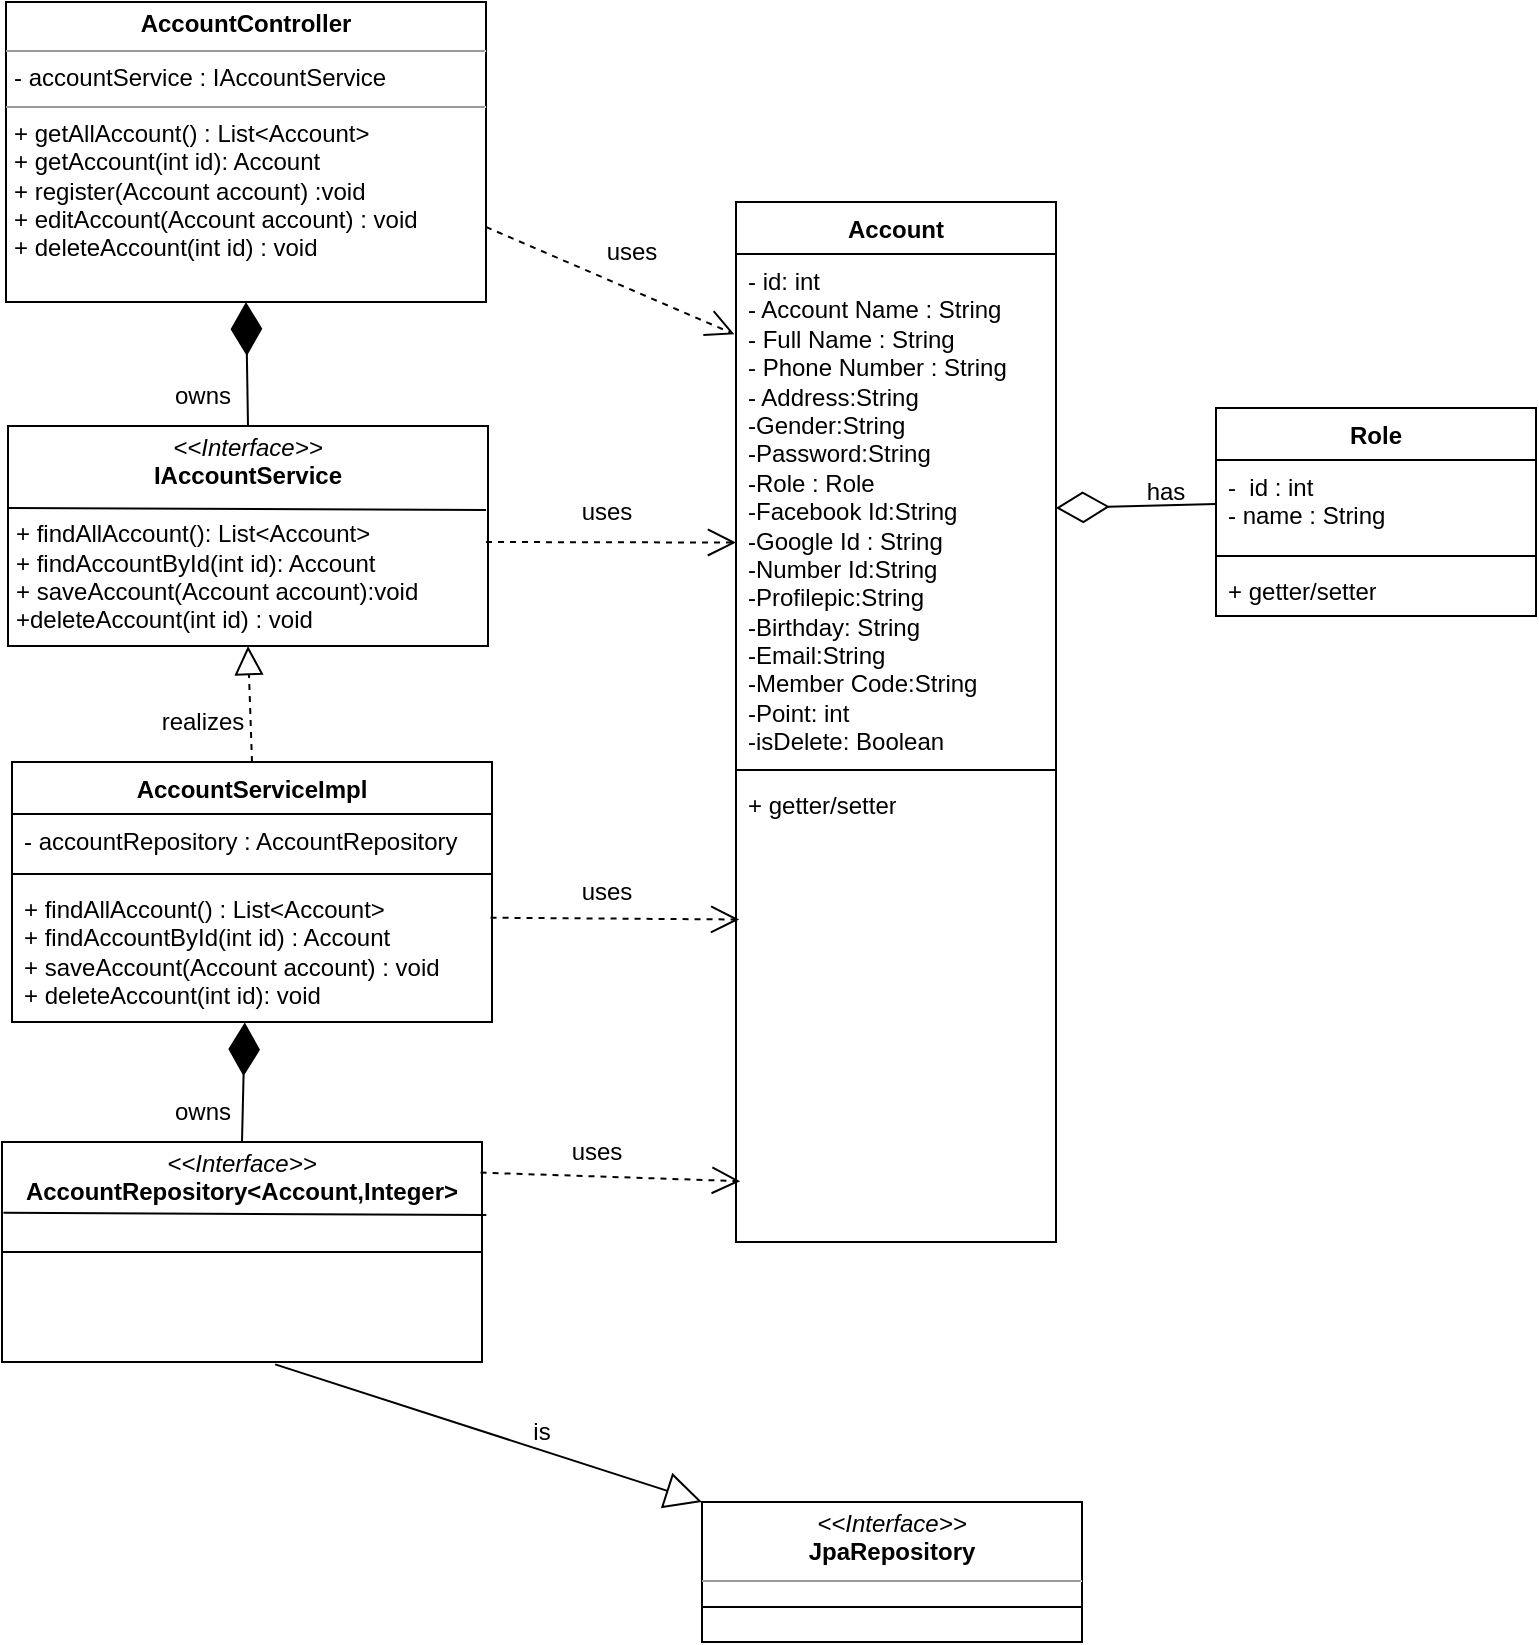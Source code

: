 <mxfile version="23.1.5" type="device">
  <diagram name="Page-1" id="wfQBV59vK6GDWqCGFUPT">
    <mxGraphModel dx="1674" dy="-2464" grid="1" gridSize="10" guides="1" tooltips="1" connect="1" arrows="1" fold="1" page="1" pageScale="1" pageWidth="850" pageHeight="1100" math="0" shadow="0">
      <root>
        <mxCell id="0" />
        <mxCell id="1" parent="0" />
        <mxCell id="ISm0Hwheom98W5sGzFwH-1" value="Account" style="swimlane;fontStyle=1;align=center;verticalAlign=top;childLayout=stackLayout;horizontal=1;startSize=26;horizontalStack=0;resizeParent=1;resizeParentMax=0;resizeLast=0;collapsible=1;marginBottom=0;whiteSpace=wrap;html=1;" parent="1" vertex="1">
          <mxGeometry x="405" y="3410" width="160" height="520" as="geometry">
            <mxRectangle x="405" y="3410" width="90" height="30" as="alternateBounds" />
          </mxGeometry>
        </mxCell>
        <mxCell id="ISm0Hwheom98W5sGzFwH-2" value="- id: int&lt;br&gt;- Account Name : String&lt;br&gt;- Full Name : String&lt;br&gt;- Phone Number : String&amp;nbsp;&lt;br&gt;- Address:String&lt;br&gt;-Gender:String&lt;br&gt;-Password:String&lt;br&gt;-Role : Role&lt;br&gt;-Facebook Id:String&lt;br&gt;-Google Id : String&lt;br&gt;-Number Id:String&lt;br&gt;-Profilepic:String&lt;br&gt;-Birthday: String&lt;br&gt;-Email:String&lt;br&gt;-Member Code:String&lt;br&gt;-Point: int&lt;br&gt;-isDelete: Boolean&lt;div&gt;&lt;br&gt;&lt;/div&gt;" style="text;strokeColor=none;fillColor=none;align=left;verticalAlign=top;spacingLeft=4;spacingRight=4;overflow=hidden;rotatable=0;points=[[0,0.5],[1,0.5]];portConstraint=eastwest;whiteSpace=wrap;html=1;" parent="ISm0Hwheom98W5sGzFwH-1" vertex="1">
          <mxGeometry y="26" width="160" height="254" as="geometry" />
        </mxCell>
        <mxCell id="ISm0Hwheom98W5sGzFwH-3" value="" style="line;strokeWidth=1;fillColor=none;align=left;verticalAlign=middle;spacingTop=-1;spacingLeft=3;spacingRight=3;rotatable=0;labelPosition=right;points=[];portConstraint=eastwest;strokeColor=inherit;" parent="ISm0Hwheom98W5sGzFwH-1" vertex="1">
          <mxGeometry y="280" width="160" height="8" as="geometry" />
        </mxCell>
        <mxCell id="ISm0Hwheom98W5sGzFwH-4" value="+ getter/setter" style="text;strokeColor=none;fillColor=none;align=left;verticalAlign=top;spacingLeft=4;spacingRight=4;overflow=hidden;rotatable=0;points=[[0,0.5],[1,0.5]];portConstraint=eastwest;whiteSpace=wrap;html=1;" parent="ISm0Hwheom98W5sGzFwH-1" vertex="1">
          <mxGeometry y="288" width="160" height="232" as="geometry" />
        </mxCell>
        <mxCell id="ISm0Hwheom98W5sGzFwH-5" value="&lt;p style=&quot;margin:0px;margin-top:4px;text-align:center;&quot;&gt;&lt;i&gt;&amp;lt;&amp;lt;Interface&amp;gt;&amp;gt;&lt;b&gt;&lt;br&gt;&lt;/b&gt;&lt;/i&gt;&lt;b&gt;IAccountService&lt;/b&gt;&lt;/p&gt;&lt;p style=&quot;margin:0px;margin-left:4px;&quot;&gt;&lt;br&gt;&lt;/p&gt;&lt;p style=&quot;margin:0px;margin-left:4px;&quot;&gt;+ findAllAccount(): List&amp;lt;Account&amp;gt;&lt;br&gt;+ findAccountById(int id): Account&lt;br&gt;+ saveAccount(Account account):void&lt;br&gt;+deleteAccount(int id) : void&lt;/p&gt;&lt;p style=&quot;margin:0px;margin-left:4px;&quot;&gt;&lt;br&gt;&lt;/p&gt;" style="verticalAlign=top;align=left;overflow=fill;fontSize=12;fontFamily=Helvetica;html=1;whiteSpace=wrap;" parent="1" vertex="1">
          <mxGeometry x="41" y="3522" width="240" height="110" as="geometry" />
        </mxCell>
        <mxCell id="ISm0Hwheom98W5sGzFwH-6" value="&lt;p style=&quot;margin:0px;margin-top:4px;text-align:center;&quot;&gt;&lt;b&gt;AccountController&lt;/b&gt;&lt;/p&gt;&lt;hr size=&quot;1&quot;&gt;&lt;p style=&quot;margin:0px;margin-left:4px;&quot;&gt;- accountService : IAccountService&lt;/p&gt;&lt;hr size=&quot;1&quot;&gt;&lt;p style=&quot;margin:0px;margin-left:4px;&quot;&gt;+ getAllAccount() : List&amp;lt;Account&amp;gt;&lt;br&gt;+ getAccount(int id): Account&lt;br&gt;+ register(Account account) :void&lt;br&gt;+ editAccount(Account account) : void&lt;br&gt;+ deleteAccount(int id) : void&lt;br&gt;&lt;br&gt;&lt;/p&gt;" style="verticalAlign=top;align=left;overflow=fill;fontSize=12;fontFamily=Helvetica;html=1;whiteSpace=wrap;" parent="1" vertex="1">
          <mxGeometry x="40" y="3310" width="240" height="150" as="geometry" />
        </mxCell>
        <mxCell id="ISm0Hwheom98W5sGzFwH-7" style="edgeStyle=orthogonalEdgeStyle;rounded=0;orthogonalLoop=1;jettySize=auto;html=1;exitX=0.5;exitY=1;exitDx=0;exitDy=0;" parent="1" source="ISm0Hwheom98W5sGzFwH-6" target="ISm0Hwheom98W5sGzFwH-6" edge="1">
          <mxGeometry relative="1" as="geometry" />
        </mxCell>
        <mxCell id="ISm0Hwheom98W5sGzFwH-8" value="" style="endArrow=diamondThin;endFill=1;endSize=24;html=1;rounded=0;exitX=0.5;exitY=0;exitDx=0;exitDy=0;entryX=0.5;entryY=1;entryDx=0;entryDy=0;" parent="1" source="ISm0Hwheom98W5sGzFwH-5" target="ISm0Hwheom98W5sGzFwH-6" edge="1">
          <mxGeometry width="160" relative="1" as="geometry">
            <mxPoint x="160" y="3520" as="sourcePoint" />
            <mxPoint x="320" y="3520" as="targetPoint" />
          </mxGeometry>
        </mxCell>
        <mxCell id="ISm0Hwheom98W5sGzFwH-9" value="owns" style="text;html=1;align=center;verticalAlign=middle;resizable=0;points=[];autosize=1;strokeColor=none;fillColor=none;" parent="1" vertex="1">
          <mxGeometry x="113" y="3492" width="50" height="30" as="geometry" />
        </mxCell>
        <mxCell id="ISm0Hwheom98W5sGzFwH-10" value="AccountServiceImpl" style="swimlane;fontStyle=1;align=center;verticalAlign=top;childLayout=stackLayout;horizontal=1;startSize=26;horizontalStack=0;resizeParent=1;resizeParentMax=0;resizeLast=0;collapsible=1;marginBottom=0;whiteSpace=wrap;html=1;" parent="1" vertex="1">
          <mxGeometry x="43" y="3690" width="240" height="130" as="geometry">
            <mxRectangle x="40" y="3760" width="100" height="30" as="alternateBounds" />
          </mxGeometry>
        </mxCell>
        <mxCell id="ISm0Hwheom98W5sGzFwH-11" value="- accountRepository : AccountRepository" style="text;strokeColor=none;fillColor=none;align=left;verticalAlign=top;spacingLeft=4;spacingRight=4;overflow=hidden;rotatable=0;points=[[0,0.5],[1,0.5]];portConstraint=eastwest;whiteSpace=wrap;html=1;" parent="ISm0Hwheom98W5sGzFwH-10" vertex="1">
          <mxGeometry y="26" width="240" height="26" as="geometry" />
        </mxCell>
        <mxCell id="ISm0Hwheom98W5sGzFwH-12" value="" style="line;strokeWidth=1;fillColor=none;align=left;verticalAlign=middle;spacingTop=-1;spacingLeft=3;spacingRight=3;rotatable=0;labelPosition=right;points=[];portConstraint=eastwest;strokeColor=inherit;" parent="ISm0Hwheom98W5sGzFwH-10" vertex="1">
          <mxGeometry y="52" width="240" height="8" as="geometry" />
        </mxCell>
        <mxCell id="ISm0Hwheom98W5sGzFwH-13" value="+ findAllAccount() : List&amp;lt;Account&amp;gt;&lt;br&gt;+ findAccountById(int id) : Account&lt;br&gt;+ saveAccount(Account account) : void&lt;br&gt;+ deleteAccount(int id): void" style="text;strokeColor=none;fillColor=none;align=left;verticalAlign=top;spacingLeft=4;spacingRight=4;overflow=hidden;rotatable=0;points=[[0,0.5],[1,0.5]];portConstraint=eastwest;whiteSpace=wrap;html=1;" parent="ISm0Hwheom98W5sGzFwH-10" vertex="1">
          <mxGeometry y="60" width="240" height="70" as="geometry" />
        </mxCell>
        <mxCell id="ISm0Hwheom98W5sGzFwH-14" value="realizes" style="text;html=1;align=center;verticalAlign=middle;resizable=0;points=[];autosize=1;strokeColor=none;fillColor=none;" parent="1" vertex="1">
          <mxGeometry x="108" y="3655" width="60" height="30" as="geometry" />
        </mxCell>
        <mxCell id="ISm0Hwheom98W5sGzFwH-15" value="" style="endArrow=open;endSize=12;dashed=1;html=1;rounded=0;entryX=0;entryY=0.568;entryDx=0;entryDy=0;entryPerimeter=0;" parent="1" target="ISm0Hwheom98W5sGzFwH-2" edge="1">
          <mxGeometry width="160" relative="1" as="geometry">
            <mxPoint x="280" y="3580" as="sourcePoint" />
            <mxPoint x="360" y="3580" as="targetPoint" />
          </mxGeometry>
        </mxCell>
        <mxCell id="ISm0Hwheom98W5sGzFwH-16" value="uses" style="text;html=1;align=center;verticalAlign=middle;resizable=0;points=[];autosize=1;strokeColor=none;fillColor=none;" parent="1" vertex="1">
          <mxGeometry x="315" y="3550" width="50" height="30" as="geometry" />
        </mxCell>
        <mxCell id="ISm0Hwheom98W5sGzFwH-17" value="" style="endArrow=open;endSize=12;dashed=1;html=1;rounded=0;exitX=0.997;exitY=0.255;exitDx=0;exitDy=0;exitPerimeter=0;entryX=0.01;entryY=0.305;entryDx=0;entryDy=0;entryPerimeter=0;" parent="1" source="ISm0Hwheom98W5sGzFwH-13" target="ISm0Hwheom98W5sGzFwH-4" edge="1">
          <mxGeometry width="160" relative="1" as="geometry">
            <mxPoint x="285" y="3780" as="sourcePoint" />
            <mxPoint x="410" y="3778" as="targetPoint" />
          </mxGeometry>
        </mxCell>
        <mxCell id="ISm0Hwheom98W5sGzFwH-19" value="&lt;p style=&quot;margin:0px;margin-top:4px;text-align:center;&quot;&gt;&lt;i&gt;&amp;lt;&amp;lt;Interface&amp;gt;&amp;gt;&lt;b&gt;&lt;br&gt;&lt;/b&gt;&lt;/i&gt;&lt;b&gt;AccountRepository&amp;lt;Account,Integer&amp;gt;&lt;/b&gt;&lt;/p&gt;&lt;p style=&quot;margin:0px;margin-left:4px;&quot;&gt;&lt;br&gt;&lt;/p&gt;" style="verticalAlign=top;align=left;overflow=fill;fontSize=12;fontFamily=Helvetica;html=1;whiteSpace=wrap;" parent="1" vertex="1">
          <mxGeometry x="38" y="3880" width="240" height="110" as="geometry" />
        </mxCell>
        <mxCell id="ISm0Hwheom98W5sGzFwH-20" value="" style="endArrow=none;html=1;rounded=0;exitX=0.003;exitY=0.322;exitDx=0;exitDy=0;exitPerimeter=0;entryX=1.009;entryY=0.332;entryDx=0;entryDy=0;entryPerimeter=0;" parent="1" source="ISm0Hwheom98W5sGzFwH-19" target="ISm0Hwheom98W5sGzFwH-19" edge="1">
          <mxGeometry width="50" height="50" relative="1" as="geometry">
            <mxPoint x="138" y="3920" as="sourcePoint" />
            <mxPoint x="188" y="3870" as="targetPoint" />
          </mxGeometry>
        </mxCell>
        <mxCell id="ISm0Hwheom98W5sGzFwH-21" value="" style="endArrow=diamondThin;endFill=1;endSize=24;html=1;rounded=0;exitX=0.5;exitY=0;exitDx=0;exitDy=0;entryX=0.485;entryY=1.003;entryDx=0;entryDy=0;entryPerimeter=0;" parent="1" source="ISm0Hwheom98W5sGzFwH-19" target="ISm0Hwheom98W5sGzFwH-13" edge="1">
          <mxGeometry width="160" relative="1" as="geometry">
            <mxPoint x="218" y="3849" as="sourcePoint" />
            <mxPoint x="378" y="3849" as="targetPoint" />
          </mxGeometry>
        </mxCell>
        <mxCell id="ISm0Hwheom98W5sGzFwH-22" value="owns" style="text;html=1;align=center;verticalAlign=middle;resizable=0;points=[];autosize=1;strokeColor=none;fillColor=none;" parent="1" vertex="1">
          <mxGeometry x="113" y="3850" width="50" height="30" as="geometry" />
        </mxCell>
        <mxCell id="ISm0Hwheom98W5sGzFwH-23" value="" style="endArrow=open;endSize=12;dashed=1;html=1;rounded=0;exitX=0.997;exitY=0.139;exitDx=0;exitDy=0;exitPerimeter=0;entryX=0.013;entryY=0.869;entryDx=0;entryDy=0;entryPerimeter=0;" parent="1" source="ISm0Hwheom98W5sGzFwH-19" target="ISm0Hwheom98W5sGzFwH-4" edge="1">
          <mxGeometry width="160" relative="1" as="geometry">
            <mxPoint x="293" y="3900" as="sourcePoint" />
            <mxPoint x="453" y="3900" as="targetPoint" />
          </mxGeometry>
        </mxCell>
        <mxCell id="ISm0Hwheom98W5sGzFwH-25" value="&lt;p style=&quot;margin:0px;margin-top:4px;text-align:center;&quot;&gt;&lt;i&gt;&amp;lt;&amp;lt;Interface&amp;gt;&amp;gt;&lt;/i&gt;&lt;br&gt;&lt;b&gt;JpaRepository&lt;/b&gt;&lt;/p&gt;&lt;hr size=&quot;1&quot;&gt;&lt;p style=&quot;margin:0px;margin-left:4px;&quot;&gt;&lt;br&gt;&lt;/p&gt;&lt;p style=&quot;margin:0px;margin-left:4px;&quot;&gt;&lt;br&gt;&lt;/p&gt;" style="verticalAlign=top;align=left;overflow=fill;fontSize=12;fontFamily=Helvetica;html=1;whiteSpace=wrap;" parent="1" vertex="1">
          <mxGeometry x="388" y="4060" width="190" height="70" as="geometry" />
        </mxCell>
        <mxCell id="ISm0Hwheom98W5sGzFwH-26" value="" style="endArrow=block;endSize=16;endFill=0;html=1;rounded=0;exitX=0.569;exitY=1.011;exitDx=0;exitDy=0;exitPerimeter=0;entryX=0;entryY=0;entryDx=0;entryDy=0;" parent="1" source="ISm0Hwheom98W5sGzFwH-19" target="ISm0Hwheom98W5sGzFwH-25" edge="1">
          <mxGeometry width="160" relative="1" as="geometry">
            <mxPoint x="193" y="4044.66" as="sourcePoint" />
            <mxPoint x="353" y="4044.66" as="targetPoint" />
          </mxGeometry>
        </mxCell>
        <mxCell id="ISm0Hwheom98W5sGzFwH-27" value="is" style="text;html=1;align=center;verticalAlign=middle;whiteSpace=wrap;rounded=0;" parent="1" vertex="1">
          <mxGeometry x="278" y="4010" width="60" height="30" as="geometry" />
        </mxCell>
        <mxCell id="ISm0Hwheom98W5sGzFwH-28" value="Role" style="swimlane;fontStyle=1;align=center;verticalAlign=top;childLayout=stackLayout;horizontal=1;startSize=26;horizontalStack=0;resizeParent=1;resizeParentMax=0;resizeLast=0;collapsible=1;marginBottom=0;whiteSpace=wrap;html=1;" parent="1" vertex="1">
          <mxGeometry x="645" y="3513" width="160" height="104" as="geometry" />
        </mxCell>
        <mxCell id="ISm0Hwheom98W5sGzFwH-29" value="-&amp;nbsp; id : int&amp;nbsp;&lt;br&gt;- name : String" style="text;strokeColor=none;fillColor=none;align=left;verticalAlign=top;spacingLeft=4;spacingRight=4;overflow=hidden;rotatable=0;points=[[0,0.5],[1,0.5]];portConstraint=eastwest;whiteSpace=wrap;html=1;" parent="ISm0Hwheom98W5sGzFwH-28" vertex="1">
          <mxGeometry y="26" width="160" height="44" as="geometry" />
        </mxCell>
        <mxCell id="ISm0Hwheom98W5sGzFwH-30" value="" style="line;strokeWidth=1;fillColor=none;align=left;verticalAlign=middle;spacingTop=-1;spacingLeft=3;spacingRight=3;rotatable=0;labelPosition=right;points=[];portConstraint=eastwest;strokeColor=inherit;" parent="ISm0Hwheom98W5sGzFwH-28" vertex="1">
          <mxGeometry y="70" width="160" height="8" as="geometry" />
        </mxCell>
        <mxCell id="ISm0Hwheom98W5sGzFwH-31" value="+ getter/setter" style="text;strokeColor=none;fillColor=none;align=left;verticalAlign=top;spacingLeft=4;spacingRight=4;overflow=hidden;rotatable=0;points=[[0,0.5],[1,0.5]];portConstraint=eastwest;whiteSpace=wrap;html=1;" parent="ISm0Hwheom98W5sGzFwH-28" vertex="1">
          <mxGeometry y="78" width="160" height="26" as="geometry" />
        </mxCell>
        <mxCell id="ISm0Hwheom98W5sGzFwH-32" value="" style="endArrow=diamondThin;endFill=0;endSize=24;html=1;rounded=0;exitX=0;exitY=0.5;exitDx=0;exitDy=0;entryX=1;entryY=0.5;entryDx=0;entryDy=0;" parent="1" source="ISm0Hwheom98W5sGzFwH-29" target="ISm0Hwheom98W5sGzFwH-2" edge="1">
          <mxGeometry width="160" relative="1" as="geometry">
            <mxPoint x="628" y="3730" as="sourcePoint" />
            <mxPoint x="788" y="3730" as="targetPoint" />
          </mxGeometry>
        </mxCell>
        <mxCell id="ISm0Hwheom98W5sGzFwH-33" value="has" style="text;html=1;align=center;verticalAlign=middle;whiteSpace=wrap;rounded=0;" parent="1" vertex="1">
          <mxGeometry x="590" y="3540" width="60" height="30" as="geometry" />
        </mxCell>
        <mxCell id="ISm0Hwheom98W5sGzFwH-34" value="" style="endArrow=block;dashed=1;endFill=0;endSize=12;html=1;rounded=0;exitX=0.5;exitY=0;exitDx=0;exitDy=0;entryX=0.5;entryY=1;entryDx=0;entryDy=0;" parent="1" source="ISm0Hwheom98W5sGzFwH-10" target="ISm0Hwheom98W5sGzFwH-5" edge="1">
          <mxGeometry width="160" relative="1" as="geometry">
            <mxPoint x="230" y="3660" as="sourcePoint" />
            <mxPoint x="390" y="3660" as="targetPoint" />
          </mxGeometry>
        </mxCell>
        <mxCell id="ISm0Hwheom98W5sGzFwH-35" value="" style="endArrow=open;endSize=12;dashed=1;html=1;rounded=0;entryX=-0.005;entryY=0.158;entryDx=0;entryDy=0;entryPerimeter=0;exitX=1;exitY=0.75;exitDx=0;exitDy=0;" parent="1" source="ISm0Hwheom98W5sGzFwH-6" target="ISm0Hwheom98W5sGzFwH-2" edge="1">
          <mxGeometry width="160" relative="1" as="geometry">
            <mxPoint x="305" y="3370" as="sourcePoint" />
            <mxPoint x="430" y="3370" as="targetPoint" />
          </mxGeometry>
        </mxCell>
        <mxCell id="ISm0Hwheom98W5sGzFwH-36" value="uses" style="text;strokeColor=none;align=center;fillColor=none;html=1;verticalAlign=middle;whiteSpace=wrap;rounded=0;" parent="1" vertex="1">
          <mxGeometry x="323" y="3420" width="60" height="30" as="geometry" />
        </mxCell>
        <mxCell id="eGFqOMcH7j6Y62S3GcFH-1" value="uses" style="text;html=1;align=center;verticalAlign=middle;resizable=0;points=[];autosize=1;strokeColor=none;fillColor=none;" vertex="1" parent="1">
          <mxGeometry x="315" y="3740" width="50" height="30" as="geometry" />
        </mxCell>
        <mxCell id="eGFqOMcH7j6Y62S3GcFH-2" value="uses" style="text;html=1;align=center;verticalAlign=middle;resizable=0;points=[];autosize=1;strokeColor=none;fillColor=none;" vertex="1" parent="1">
          <mxGeometry x="310" y="3870" width="50" height="30" as="geometry" />
        </mxCell>
        <mxCell id="eGFqOMcH7j6Y62S3GcFH-3" value="" style="endArrow=none;html=1;rounded=0;entryX=0.996;entryY=0.382;entryDx=0;entryDy=0;entryPerimeter=0;exitX=0;exitY=0.373;exitDx=0;exitDy=0;exitPerimeter=0;" edge="1" parent="1" source="ISm0Hwheom98W5sGzFwH-5" target="ISm0Hwheom98W5sGzFwH-5">
          <mxGeometry width="50" height="50" relative="1" as="geometry">
            <mxPoint x="183" y="3672" as="sourcePoint" />
            <mxPoint x="323" y="3632" as="targetPoint" />
          </mxGeometry>
        </mxCell>
        <mxCell id="eGFqOMcH7j6Y62S3GcFH-5" value="" style="endArrow=none;html=1;rounded=0;entryX=1;entryY=0.5;entryDx=0;entryDy=0;exitX=0;exitY=0.5;exitDx=0;exitDy=0;" edge="1" parent="1" source="ISm0Hwheom98W5sGzFwH-19" target="ISm0Hwheom98W5sGzFwH-19">
          <mxGeometry width="50" height="50" relative="1" as="geometry">
            <mxPoint x="108" y="3960" as="sourcePoint" />
            <mxPoint x="158" y="3910" as="targetPoint" />
          </mxGeometry>
        </mxCell>
        <mxCell id="eGFqOMcH7j6Y62S3GcFH-7" value="" style="endArrow=none;html=1;rounded=0;entryX=1;entryY=0.75;entryDx=0;entryDy=0;exitX=0;exitY=0.75;exitDx=0;exitDy=0;" edge="1" parent="1" source="ISm0Hwheom98W5sGzFwH-25" target="ISm0Hwheom98W5sGzFwH-25">
          <mxGeometry width="50" height="50" relative="1" as="geometry">
            <mxPoint x="470" y="4150" as="sourcePoint" />
            <mxPoint x="520" y="4100" as="targetPoint" />
          </mxGeometry>
        </mxCell>
      </root>
    </mxGraphModel>
  </diagram>
</mxfile>
